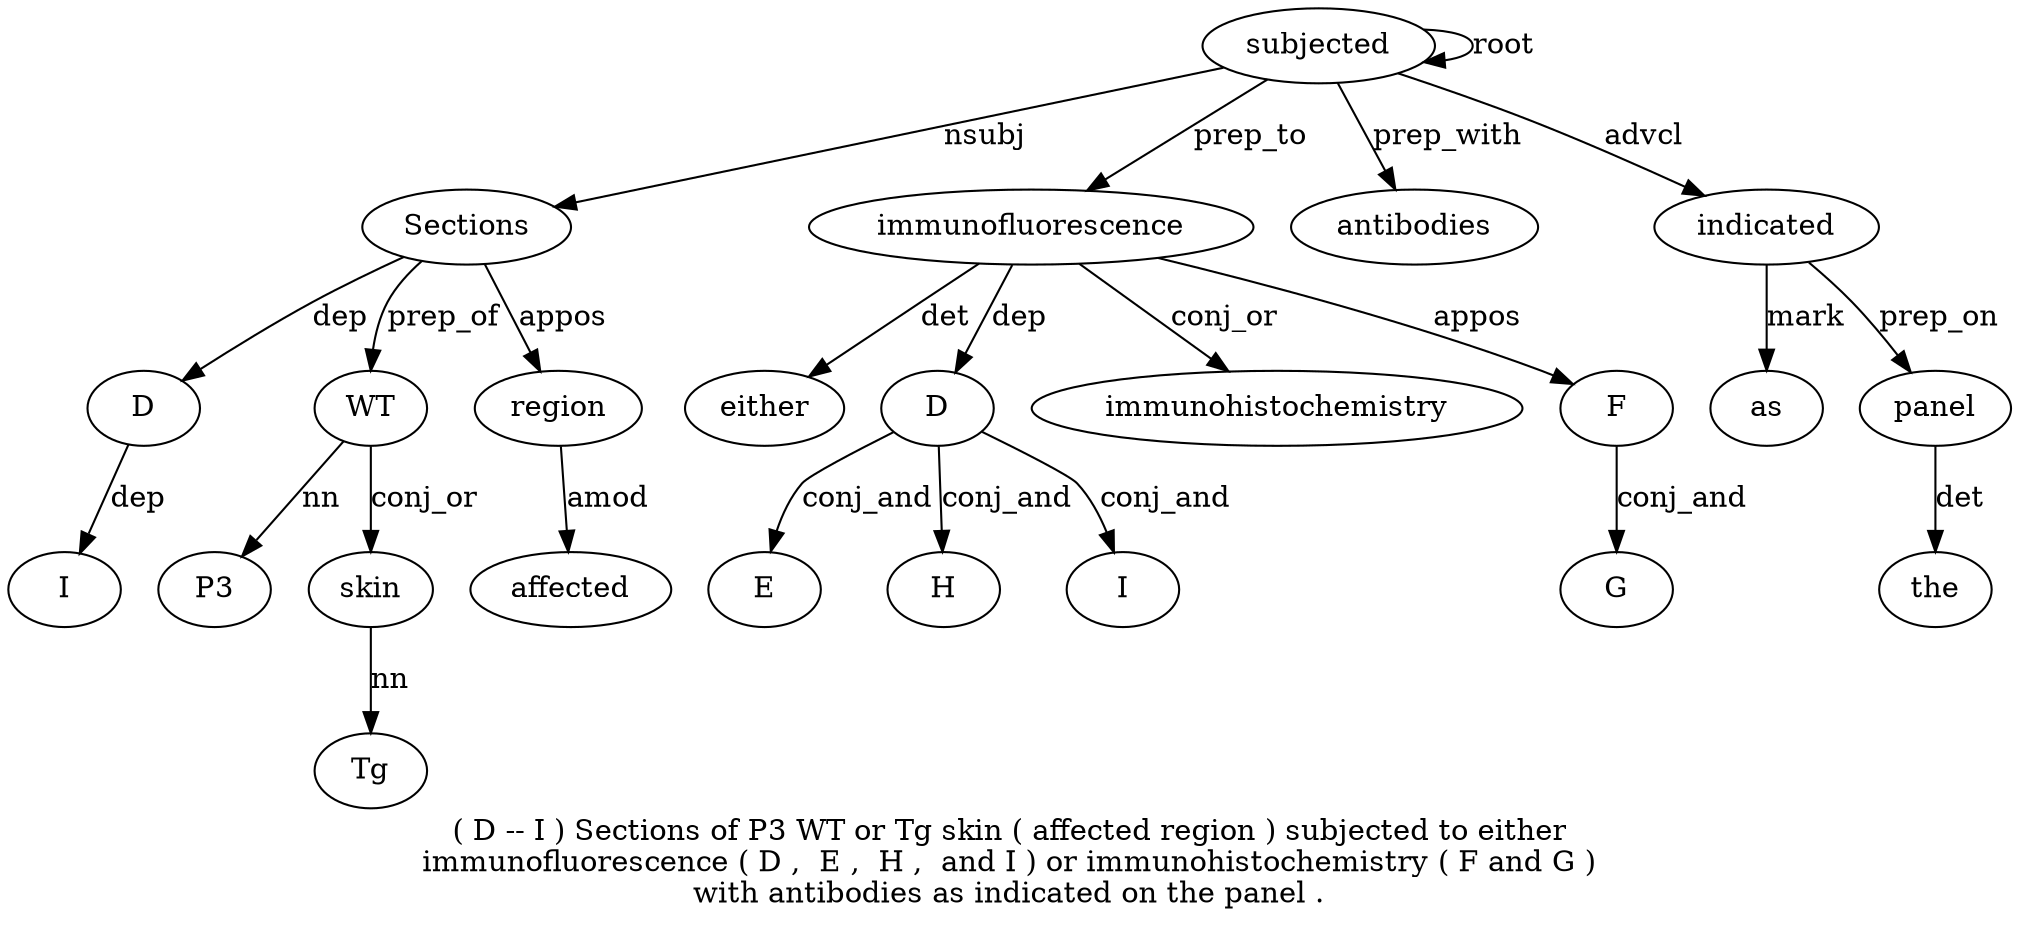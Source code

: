 digraph "( D -- I ) Sections of P3 WT or Tg skin ( affected region ) subjected to either immunofluorescence ( D ,  E ,  H ,  and I ) or immunohistochemistry ( F and G ) with antibodies as indicated on the panel ." {
label="( D -- I ) Sections of P3 WT or Tg skin ( affected region ) subjected to either
immunofluorescence ( D ,  E ,  H ,  and I ) or immunohistochemistry ( F and G )
with antibodies as indicated on the panel .";
Sections6 [style=filled, fillcolor=white, label=Sections];
D2 [style=filled, fillcolor=white, label=D];
Sections6 -> D2  [label=dep];
I4 [style=filled, fillcolor=white, label=I];
D2 -> I4  [label=dep];
subjected17 [style=filled, fillcolor=white, label=subjected];
subjected17 -> Sections6  [label=nsubj];
WT9 [style=filled, fillcolor=white, label=WT];
P38 [style=filled, fillcolor=white, label=P3];
WT9 -> P38  [label=nn];
Sections6 -> WT9  [label=prep_of];
skin12 [style=filled, fillcolor=white, label=skin];
Tg11 [style=filled, fillcolor=white, label=Tg];
skin12 -> Tg11  [label=nn];
WT9 -> skin12  [label=conj_or];
region15 [style=filled, fillcolor=white, label=region];
affected14 [style=filled, fillcolor=white, label=affected];
region15 -> affected14  [label=amod];
Sections6 -> region15  [label=appos];
subjected17 -> subjected17  [label=root];
immunofluorescence20 [style=filled, fillcolor=white, label=immunofluorescence];
either19 [style=filled, fillcolor=white, label=either];
immunofluorescence20 -> either19  [label=det];
subjected17 -> immunofluorescence20  [label=prep_to];
D22 [style=filled, fillcolor=white, label=D];
immunofluorescence20 -> D22  [label=dep];
E24 [style=filled, fillcolor=white, label=E];
D22 -> E24  [label=conj_and];
H26 [style=filled, fillcolor=white, label=H];
D22 -> H26  [label=conj_and];
I29 [style=filled, fillcolor=white, label=I];
D22 -> I29  [label=conj_and];
immunohistochemistry32 [style=filled, fillcolor=white, label=immunohistochemistry];
immunofluorescence20 -> immunohistochemistry32  [label=conj_or];
F34 [style=filled, fillcolor=white, label=F];
immunofluorescence20 -> F34  [label=appos];
G36 [style=filled, fillcolor=white, label=G];
F34 -> G36  [label=conj_and];
antibodies39 [style=filled, fillcolor=white, label=antibodies];
subjected17 -> antibodies39  [label=prep_with];
indicated41 [style=filled, fillcolor=white, label=indicated];
as40 [style=filled, fillcolor=white, label=as];
indicated41 -> as40  [label=mark];
subjected17 -> indicated41  [label=advcl];
panel44 [style=filled, fillcolor=white, label=panel];
the43 [style=filled, fillcolor=white, label=the];
panel44 -> the43  [label=det];
indicated41 -> panel44  [label=prep_on];
}
